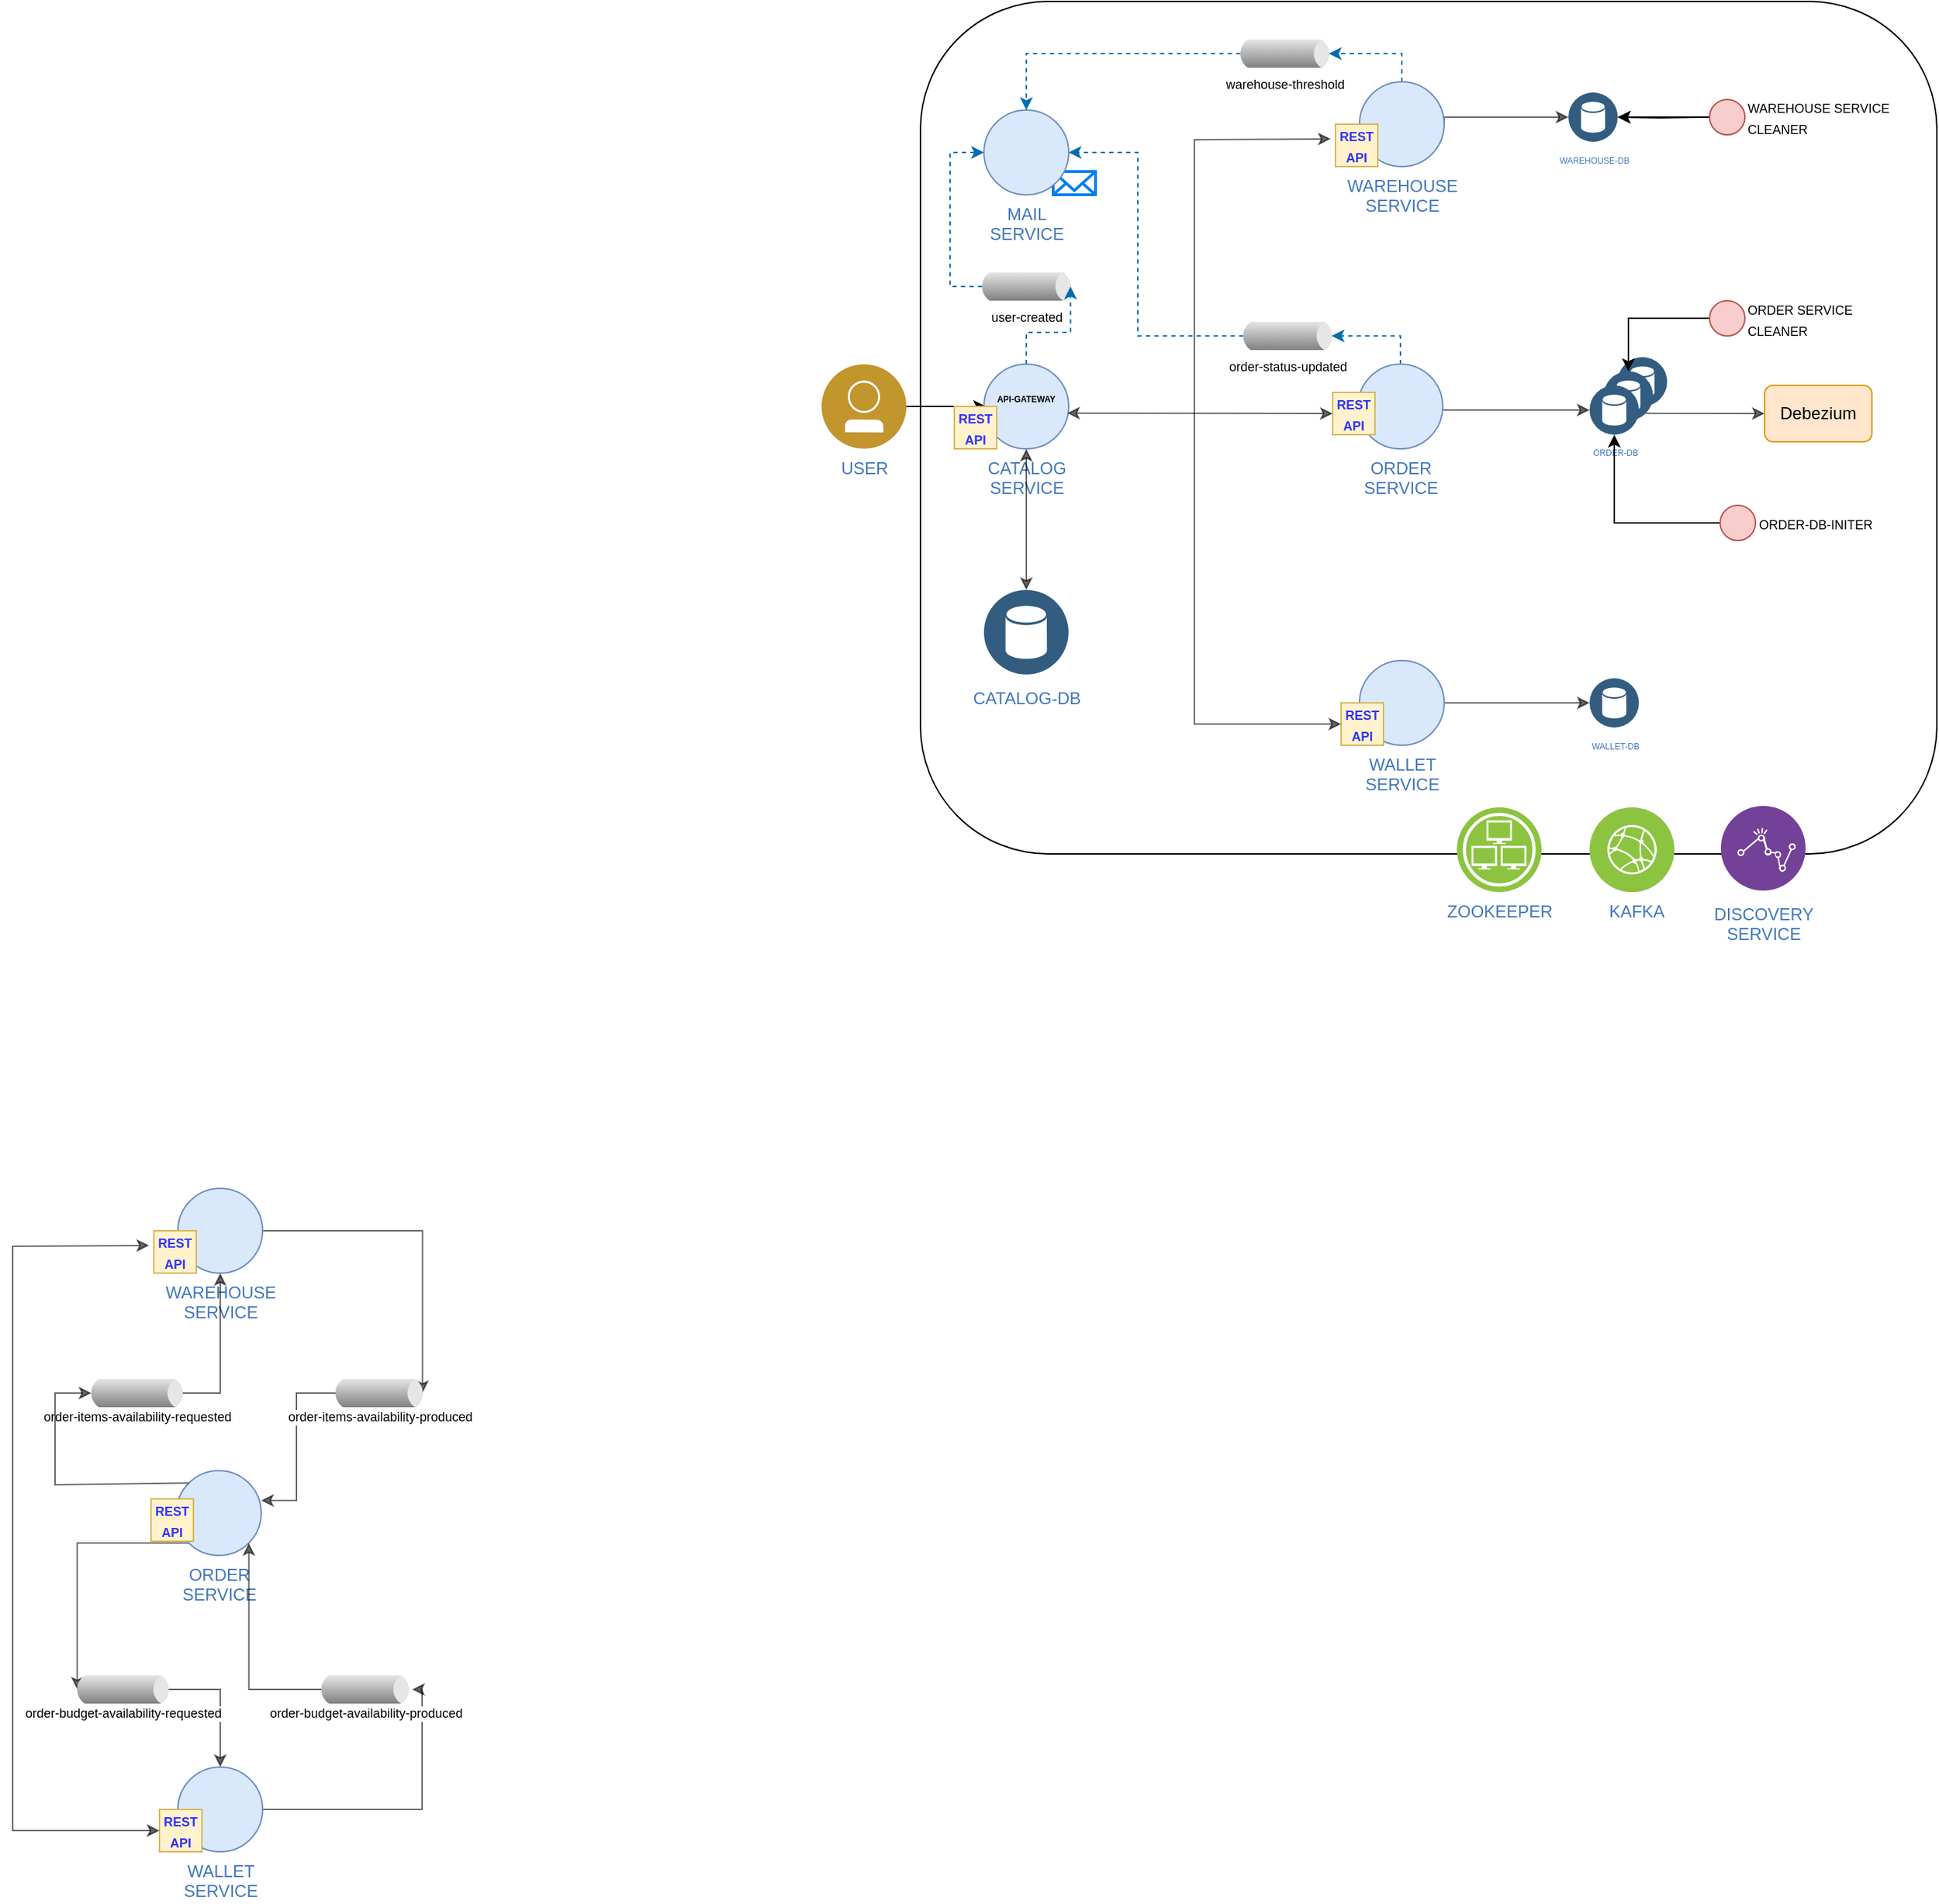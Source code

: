 <mxfile version="15.5.8" type="github">
  <diagram id="h7GPxYbChwaNLsouTysn" name="Page-1">
    <mxGraphModel dx="2719" dy="1176" grid="1" gridSize="10" guides="1" tooltips="1" connect="1" arrows="1" fold="1" page="1" pageScale="1" pageWidth="827" pageHeight="1169" math="0" shadow="0">
      <root>
        <mxCell id="0" />
        <mxCell id="1" parent="0" />
        <mxCell id="OSPFFFu9IJp6Sj2-1InF-86" value="" style="html=1;verticalLabelPosition=bottom;align=center;labelBackgroundColor=#ffffff;verticalAlign=top;strokeWidth=2;strokeColor=#0080F0;shadow=0;dashed=0;shape=mxgraph.ios7.icons.mail;" parent="1" vertex="1">
          <mxGeometry x="174" y="159.5" width="30" height="16.5" as="geometry" />
        </mxCell>
        <mxCell id="bKO2a7ua2q8myTXE1NSv-118" style="edgeStyle=orthogonalEdgeStyle;rounded=0;jumpSize=4;orthogonalLoop=1;jettySize=auto;html=1;exitX=0;exitY=0.5;exitDx=2.7;exitDy=0;exitPerimeter=0;entryX=0;entryY=0.5;entryDx=0;entryDy=0;entryPerimeter=0;dashed=1;fontSize=6;fontColor=#000000;strokeColor=#006EAF;strokeWidth=1;fillColor=#1ba1e2;" edge="1" parent="1" source="OSPFFFu9IJp6Sj2-1InF-121" target="bKO2a7ua2q8myTXE1NSv-32">
          <mxGeometry relative="1" as="geometry">
            <Array as="points">
              <mxPoint x="101" y="241" />
              <mxPoint x="101" y="146" />
            </Array>
          </mxGeometry>
        </mxCell>
        <mxCell id="OSPFFFu9IJp6Sj2-1InF-121" value="&lt;font style=&quot;font-size: 9px&quot;&gt;user-created&lt;/font&gt;" style="strokeWidth=1;outlineConnect=0;dashed=0;align=center;html=1;fontSize=9;shape=mxgraph.eip.messageChannel;verticalLabelPosition=bottom;labelBackgroundColor=#ffffff;verticalAlign=top;fillColor=default;strokeColor=none;" parent="1" vertex="1">
          <mxGeometry x="121" y="231" width="68" height="20" as="geometry" />
        </mxCell>
        <mxCell id="bKO2a7ua2q8myTXE1NSv-1" value="USER" style="aspect=fixed;perimeter=ellipsePerimeter;html=1;align=center;shadow=0;dashed=0;image;image=img/lib/ibm/users/user.svg;labelBackgroundColor=#ffffff;strokeColor=#4277BB;strokeWidth=2;fillColor=none;gradientColor=none;fontSize=12;fontColor=#4277BB;" vertex="1" parent="1">
          <mxGeometry x="10" y="296" width="60" height="60" as="geometry" />
        </mxCell>
        <mxCell id="bKO2a7ua2q8myTXE1NSv-2" value="CATALOG-DB" style="aspect=fixed;perimeter=ellipsePerimeter;html=1;align=center;shadow=0;dashed=0;image;image=img/lib/ibm/data/data_services.svg;labelBackgroundColor=#ffffff;strokeColor=#4277BB;strokeWidth=2;fillColor=none;gradientColor=none;fontSize=12;fontColor=#4277BB;spacingTop=3;" vertex="1" parent="1">
          <mxGeometry x="125" y="456" width="60" height="60" as="geometry" />
        </mxCell>
        <mxCell id="bKO2a7ua2q8myTXE1NSv-3" value="&lt;br&gt;" style="aspect=fixed;perimeter=ellipsePerimeter;html=1;align=center;shadow=0;dashed=0;image;image=img/lib/ibm/data/data_services.svg;labelBackgroundColor=#ffffff;strokeColor=#4277BB;strokeWidth=2;fillColor=none;gradientColor=none;fontSize=6;fontColor=#4277BB;spacingTop=3;" vertex="1" parent="1">
          <mxGeometry x="574" y="291" width="35" height="35" as="geometry" />
        </mxCell>
        <mxCell id="bKO2a7ua2q8myTXE1NSv-4" value="" style="endArrow=classic;html=1;rounded=0;exitX=1;exitY=0.5;exitDx=0;exitDy=0;entryX=0.75;entryY=0;entryDx=0;entryDy=0;" edge="1" parent="1" source="bKO2a7ua2q8myTXE1NSv-1" target="bKO2a7ua2q8myTXE1NSv-8">
          <mxGeometry width="50" height="50" relative="1" as="geometry">
            <mxPoint x="534" y="326" as="sourcePoint" />
            <mxPoint x="174" y="326" as="targetPoint" />
          </mxGeometry>
        </mxCell>
        <mxCell id="bKO2a7ua2q8myTXE1NSv-117" style="edgeStyle=orthogonalEdgeStyle;rounded=0;jumpSize=4;orthogonalLoop=1;jettySize=auto;html=1;exitX=0.5;exitY=0;exitDx=0;exitDy=0;exitPerimeter=0;entryX=1;entryY=0.5;entryDx=-2.7;entryDy=0;entryPerimeter=0;dashed=1;fontSize=6;fontColor=#000000;strokeColor=#006EAF;strokeWidth=1;fillColor=#1ba1e2;" edge="1" parent="1" source="bKO2a7ua2q8myTXE1NSv-7" target="OSPFFFu9IJp6Sj2-1InF-121">
          <mxGeometry relative="1" as="geometry" />
        </mxCell>
        <mxCell id="bKO2a7ua2q8myTXE1NSv-7" value="&lt;font color=&quot;#4277bb&quot;&gt;CATALOG&lt;br&gt;SERVICE&lt;/font&gt;" style="verticalLabelPosition=bottom;verticalAlign=top;html=1;shape=mxgraph.flowchart.on-page_reference;fillColor=#dae8fc;strokeColor=#6c8ebf;" vertex="1" parent="1">
          <mxGeometry x="125" y="296" width="60" height="60" as="geometry" />
        </mxCell>
        <mxCell id="bKO2a7ua2q8myTXE1NSv-8" value="&lt;font style=&quot;font-size: 9px&quot; color=&quot;#3333ff&quot;&gt;&lt;b&gt;REST&lt;br&gt;API&lt;/b&gt;&lt;/font&gt;" style="whiteSpace=wrap;html=1;aspect=fixed;fillColor=#fff2cc;strokeColor=#d6b656;" vertex="1" parent="1">
          <mxGeometry x="104" y="326" width="30" height="30" as="geometry" />
        </mxCell>
        <mxCell id="bKO2a7ua2q8myTXE1NSv-14" value="" style="endArrow=classic;startArrow=classic;html=1;rounded=0;fontSize=9;fontColor=#4277BB;entryX=0.5;entryY=1;entryDx=0;entryDy=0;entryPerimeter=0;exitX=0.5;exitY=0;exitDx=0;exitDy=0;strokeColor=default;strokeWidth=1;jumpSize=4;opacity=60;" edge="1" parent="1" source="bKO2a7ua2q8myTXE1NSv-2" target="bKO2a7ua2q8myTXE1NSv-7">
          <mxGeometry width="50" height="50" relative="1" as="geometry">
            <mxPoint x="204" y="466" as="sourcePoint" />
            <mxPoint x="254" y="416" as="targetPoint" />
          </mxGeometry>
        </mxCell>
        <mxCell id="bKO2a7ua2q8myTXE1NSv-101" style="edgeStyle=orthogonalEdgeStyle;rounded=0;jumpSize=4;orthogonalLoop=1;jettySize=auto;html=1;exitX=1;exitY=0.5;exitDx=0;exitDy=0;exitPerimeter=0;entryX=0;entryY=0.5;entryDx=0;entryDy=0;fontSize=6;fontColor=default;strokeColor=default;strokeWidth=1;opacity=60;" edge="1" parent="1" source="bKO2a7ua2q8myTXE1NSv-15" target="bKO2a7ua2q8myTXE1NSv-97">
          <mxGeometry relative="1" as="geometry">
            <Array as="points">
              <mxPoint x="450" y="329" />
            </Array>
          </mxGeometry>
        </mxCell>
        <mxCell id="bKO2a7ua2q8myTXE1NSv-113" style="edgeStyle=orthogonalEdgeStyle;jumpSize=4;orthogonalLoop=1;jettySize=auto;html=1;exitX=0.5;exitY=0;exitDx=0;exitDy=0;exitPerimeter=0;fontSize=6;fontColor=#000000;strokeColor=#006EAF;strokeWidth=1;entryX=1;entryY=0.5;entryDx=-2.7;entryDy=0;entryPerimeter=0;rounded=0;dashed=1;fillColor=#1ba1e2;" edge="1" parent="1" source="bKO2a7ua2q8myTXE1NSv-15" target="bKO2a7ua2q8myTXE1NSv-112">
          <mxGeometry relative="1" as="geometry">
            <mxPoint x="419.833" y="256" as="targetPoint" />
          </mxGeometry>
        </mxCell>
        <mxCell id="bKO2a7ua2q8myTXE1NSv-15" value="&lt;font color=&quot;#4277bb&quot;&gt;ORDER&lt;br&gt;SERVICE&lt;/font&gt;" style="verticalLabelPosition=bottom;verticalAlign=top;html=1;shape=mxgraph.flowchart.on-page_reference;fillColor=#dae8fc;strokeColor=#6c8ebf;" vertex="1" parent="1">
          <mxGeometry x="390" y="296" width="60" height="60" as="geometry" />
        </mxCell>
        <mxCell id="bKO2a7ua2q8myTXE1NSv-105" style="edgeStyle=orthogonalEdgeStyle;rounded=0;jumpSize=4;orthogonalLoop=1;jettySize=auto;html=1;exitX=1;exitY=0.5;exitDx=0;exitDy=0;exitPerimeter=0;entryX=0;entryY=0.5;entryDx=0;entryDy=0;fontSize=6;fontColor=default;strokeColor=default;strokeWidth=1;opacity=60;" edge="1" parent="1" source="bKO2a7ua2q8myTXE1NSv-18" target="bKO2a7ua2q8myTXE1NSv-102">
          <mxGeometry relative="1" as="geometry" />
        </mxCell>
        <mxCell id="bKO2a7ua2q8myTXE1NSv-18" value="&lt;font color=&quot;#4277bb&quot;&gt;WALLET&lt;br&gt;SERVICE&lt;/font&gt;" style="verticalLabelPosition=bottom;verticalAlign=top;html=1;shape=mxgraph.flowchart.on-page_reference;fillColor=#dae8fc;strokeColor=#6c8ebf;" vertex="1" parent="1">
          <mxGeometry x="391" y="506" width="60" height="60" as="geometry" />
        </mxCell>
        <mxCell id="bKO2a7ua2q8myTXE1NSv-104" style="edgeStyle=orthogonalEdgeStyle;rounded=0;jumpSize=4;orthogonalLoop=1;jettySize=auto;html=1;exitX=1;exitY=0.5;exitDx=0;exitDy=0;exitPerimeter=0;entryX=0;entryY=0.5;entryDx=0;entryDy=0;fontSize=6;fontColor=default;strokeColor=default;strokeWidth=1;opacity=60;" edge="1" parent="1" source="bKO2a7ua2q8myTXE1NSv-19" target="bKO2a7ua2q8myTXE1NSv-103">
          <mxGeometry relative="1" as="geometry">
            <Array as="points">
              <mxPoint x="451" y="121" />
              <mxPoint x="539" y="121" />
            </Array>
          </mxGeometry>
        </mxCell>
        <mxCell id="bKO2a7ua2q8myTXE1NSv-121" style="edgeStyle=orthogonalEdgeStyle;rounded=0;jumpSize=4;orthogonalLoop=1;jettySize=auto;html=1;exitX=0.5;exitY=0;exitDx=0;exitDy=0;exitPerimeter=0;entryX=1;entryY=0.5;entryDx=-2.7;entryDy=0;entryPerimeter=0;dashed=1;fontSize=6;fontColor=#000000;strokeColor=#006EAF;strokeWidth=1;fillColor=#1ba1e2;" edge="1" parent="1" source="bKO2a7ua2q8myTXE1NSv-19" target="bKO2a7ua2q8myTXE1NSv-119">
          <mxGeometry relative="1" as="geometry">
            <Array as="points">
              <mxPoint x="421" y="76" />
            </Array>
          </mxGeometry>
        </mxCell>
        <mxCell id="bKO2a7ua2q8myTXE1NSv-19" value="&lt;font color=&quot;#4277bb&quot;&gt;WAREHOUSE&lt;br&gt;SERVICE&lt;/font&gt;" style="verticalLabelPosition=bottom;verticalAlign=top;html=1;shape=mxgraph.flowchart.on-page_reference;fillColor=#dae8fc;strokeColor=#6c8ebf;" vertex="1" parent="1">
          <mxGeometry x="391" y="96" width="60" height="60" as="geometry" />
        </mxCell>
        <mxCell id="bKO2a7ua2q8myTXE1NSv-20" value="&lt;font style=&quot;font-size: 9px&quot; color=&quot;#3333ff&quot;&gt;&lt;b&gt;REST&lt;br&gt;API&lt;/b&gt;&lt;/font&gt;" style="whiteSpace=wrap;html=1;aspect=fixed;fillColor=#fff2cc;strokeColor=#d6b656;" vertex="1" parent="1">
          <mxGeometry x="372" y="316" width="30" height="30" as="geometry" />
        </mxCell>
        <mxCell id="bKO2a7ua2q8myTXE1NSv-21" value="&lt;font style=&quot;font-size: 9px&quot; color=&quot;#3333ff&quot;&gt;&lt;b&gt;REST&lt;br&gt;API&lt;/b&gt;&lt;/font&gt;" style="whiteSpace=wrap;html=1;aspect=fixed;fillColor=#fff2cc;strokeColor=#d6b656;" vertex="1" parent="1">
          <mxGeometry x="378" y="536" width="30" height="30" as="geometry" />
        </mxCell>
        <mxCell id="bKO2a7ua2q8myTXE1NSv-22" value="&lt;font style=&quot;font-size: 9px&quot; color=&quot;#3333ff&quot;&gt;&lt;b&gt;REST&lt;br&gt;API&lt;/b&gt;&lt;/font&gt;" style="whiteSpace=wrap;html=1;aspect=fixed;fillColor=#fff2cc;strokeColor=#d6b656;" vertex="1" parent="1">
          <mxGeometry x="374" y="126" width="30" height="30" as="geometry" />
        </mxCell>
        <mxCell id="bKO2a7ua2q8myTXE1NSv-32" value="&lt;font color=&quot;#4277bb&quot;&gt;MAIL&lt;br&gt;SERVICE&lt;/font&gt;" style="verticalLabelPosition=bottom;verticalAlign=top;html=1;shape=mxgraph.flowchart.on-page_reference;fillColor=#dae8fc;strokeColor=#6c8ebf;" vertex="1" parent="1">
          <mxGeometry x="125" y="116" width="60" height="60" as="geometry" />
        </mxCell>
        <mxCell id="bKO2a7ua2q8myTXE1NSv-38" value="" style="endArrow=classic;startArrow=classic;html=1;rounded=0;fontSize=6;fontColor=default;strokeColor=default;strokeWidth=1;opacity=60;jumpSize=4;entryX=0;entryY=0.5;entryDx=0;entryDy=0;exitX=0.983;exitY=0.578;exitDx=0;exitDy=0;exitPerimeter=0;" edge="1" parent="1" source="bKO2a7ua2q8myTXE1NSv-7" target="bKO2a7ua2q8myTXE1NSv-20">
          <mxGeometry width="50" height="50" relative="1" as="geometry">
            <mxPoint x="264" y="366" as="sourcePoint" />
            <mxPoint x="314" y="316" as="targetPoint" />
          </mxGeometry>
        </mxCell>
        <mxCell id="bKO2a7ua2q8myTXE1NSv-42" value="" style="endArrow=classic;startArrow=classic;html=1;rounded=0;fontSize=6;fontColor=default;strokeColor=default;strokeWidth=1;opacity=60;jumpSize=4;entryX=-0.114;entryY=0.314;entryDx=0;entryDy=0;entryPerimeter=0;exitX=0;exitY=0.5;exitDx=0;exitDy=0;" edge="1" parent="1" source="bKO2a7ua2q8myTXE1NSv-21">
          <mxGeometry width="50" height="50" relative="1" as="geometry">
            <mxPoint x="371" y="477" as="sourcePoint" />
            <mxPoint x="370.58" y="136.42" as="targetPoint" />
            <Array as="points">
              <mxPoint x="274" y="551" />
              <mxPoint x="274" y="137" />
            </Array>
          </mxGeometry>
        </mxCell>
        <mxCell id="bKO2a7ua2q8myTXE1NSv-77" style="edgeStyle=orthogonalEdgeStyle;rounded=0;jumpSize=4;orthogonalLoop=1;jettySize=auto;html=1;exitX=0.145;exitY=0.855;exitDx=0;exitDy=0;exitPerimeter=0;entryX=0;entryY=0.5;entryDx=2.7;entryDy=0;entryPerimeter=0;fontSize=6;fontColor=default;strokeColor=default;strokeWidth=1;opacity=60;" edge="1" parent="1" source="bKO2a7ua2q8myTXE1NSv-78" target="bKO2a7ua2q8myTXE1NSv-93">
          <mxGeometry relative="1" as="geometry" />
        </mxCell>
        <mxCell id="bKO2a7ua2q8myTXE1NSv-78" value="&lt;font color=&quot;#4277bb&quot;&gt;ORDER&lt;br&gt;SERVICE&lt;/font&gt;" style="verticalLabelPosition=bottom;verticalAlign=top;html=1;shape=mxgraph.flowchart.on-page_reference;fillColor=#dae8fc;strokeColor=#6c8ebf;" vertex="1" parent="1">
          <mxGeometry x="-447" y="1080" width="60" height="60" as="geometry" />
        </mxCell>
        <mxCell id="bKO2a7ua2q8myTXE1NSv-79" style="edgeStyle=orthogonalEdgeStyle;rounded=0;jumpSize=4;orthogonalLoop=1;jettySize=auto;html=1;exitX=1;exitY=0.5;exitDx=0;exitDy=0;exitPerimeter=0;fontSize=6;fontColor=default;strokeColor=default;strokeWidth=1;opacity=60;" edge="1" parent="1" source="bKO2a7ua2q8myTXE1NSv-80" target="bKO2a7ua2q8myTXE1NSv-95">
          <mxGeometry relative="1" as="geometry">
            <mxPoint x="-273" y="1210" as="targetPoint" />
            <Array as="points">
              <mxPoint x="-273" y="1320" />
              <mxPoint x="-273" y="1235" />
            </Array>
          </mxGeometry>
        </mxCell>
        <mxCell id="bKO2a7ua2q8myTXE1NSv-80" value="&lt;font color=&quot;#4277bb&quot;&gt;WALLET&lt;br&gt;SERVICE&lt;/font&gt;" style="verticalLabelPosition=bottom;verticalAlign=top;html=1;shape=mxgraph.flowchart.on-page_reference;fillColor=#dae8fc;strokeColor=#6c8ebf;" vertex="1" parent="1">
          <mxGeometry x="-446" y="1290" width="60" height="60" as="geometry" />
        </mxCell>
        <mxCell id="bKO2a7ua2q8myTXE1NSv-81" style="edgeStyle=orthogonalEdgeStyle;rounded=0;jumpSize=4;orthogonalLoop=1;jettySize=auto;html=1;exitX=1;exitY=0.5;exitDx=0;exitDy=0;exitPerimeter=0;fontSize=6;fontColor=default;strokeColor=default;strokeWidth=1;opacity=60;entryX=1;entryY=0.5;entryDx=-2.7;entryDy=0;entryPerimeter=0;" edge="1" parent="1" source="bKO2a7ua2q8myTXE1NSv-82" target="bKO2a7ua2q8myTXE1NSv-89">
          <mxGeometry relative="1" as="geometry">
            <mxPoint x="-263" y="1030" as="targetPoint" />
          </mxGeometry>
        </mxCell>
        <mxCell id="bKO2a7ua2q8myTXE1NSv-82" value="&lt;font color=&quot;#4277bb&quot;&gt;WAREHOUSE&lt;br&gt;SERVICE&lt;/font&gt;" style="verticalLabelPosition=bottom;verticalAlign=top;html=1;shape=mxgraph.flowchart.on-page_reference;fillColor=#dae8fc;strokeColor=#6c8ebf;" vertex="1" parent="1">
          <mxGeometry x="-446" y="880" width="60" height="60" as="geometry" />
        </mxCell>
        <mxCell id="bKO2a7ua2q8myTXE1NSv-83" value="&lt;font style=&quot;font-size: 9px&quot; color=&quot;#3333ff&quot;&gt;&lt;b&gt;REST&lt;br&gt;API&lt;/b&gt;&lt;/font&gt;" style="whiteSpace=wrap;html=1;aspect=fixed;fillColor=#fff2cc;strokeColor=#d6b656;" vertex="1" parent="1">
          <mxGeometry x="-465" y="1100" width="30" height="30" as="geometry" />
        </mxCell>
        <mxCell id="bKO2a7ua2q8myTXE1NSv-84" value="&lt;font style=&quot;font-size: 9px&quot; color=&quot;#3333ff&quot;&gt;&lt;b&gt;REST&lt;br&gt;API&lt;/b&gt;&lt;/font&gt;" style="whiteSpace=wrap;html=1;aspect=fixed;fillColor=#fff2cc;strokeColor=#d6b656;" vertex="1" parent="1">
          <mxGeometry x="-459" y="1320" width="30" height="30" as="geometry" />
        </mxCell>
        <mxCell id="bKO2a7ua2q8myTXE1NSv-85" value="&lt;font style=&quot;font-size: 9px&quot; color=&quot;#3333ff&quot;&gt;&lt;b&gt;REST&lt;br&gt;API&lt;/b&gt;&lt;/font&gt;" style="whiteSpace=wrap;html=1;aspect=fixed;fillColor=#fff2cc;strokeColor=#d6b656;" vertex="1" parent="1">
          <mxGeometry x="-463" y="910" width="30" height="30" as="geometry" />
        </mxCell>
        <mxCell id="bKO2a7ua2q8myTXE1NSv-86" style="edgeStyle=orthogonalEdgeStyle;rounded=0;jumpSize=4;orthogonalLoop=1;jettySize=auto;html=1;exitX=1;exitY=0.5;exitDx=-2.7;exitDy=0;exitPerimeter=0;fontSize=6;fontColor=default;strokeColor=default;strokeWidth=1;opacity=60;" edge="1" parent="1" source="bKO2a7ua2q8myTXE1NSv-87" target="bKO2a7ua2q8myTXE1NSv-82">
          <mxGeometry relative="1" as="geometry">
            <mxPoint x="-413" y="1025.143" as="targetPoint" />
            <Array as="points">
              <mxPoint x="-416" y="1025" />
            </Array>
          </mxGeometry>
        </mxCell>
        <mxCell id="bKO2a7ua2q8myTXE1NSv-87" value="&lt;font style=&quot;font-size: 9px&quot;&gt;order-items-availability-requested&lt;/font&gt;" style="strokeWidth=1;outlineConnect=0;dashed=0;align=center;html=1;fontSize=9;shape=mxgraph.eip.messageChannel;verticalLabelPosition=bottom;labelBackgroundColor=default;verticalAlign=top;fillColor=default;strokeColor=none;fontColor=default;" vertex="1" parent="1">
          <mxGeometry x="-510" y="1020" width="70" height="10" as="geometry" />
        </mxCell>
        <mxCell id="bKO2a7ua2q8myTXE1NSv-88" style="edgeStyle=orthogonalEdgeStyle;rounded=0;jumpSize=4;orthogonalLoop=1;jettySize=auto;html=1;exitX=1;exitY=0.5;exitDx=-2.7;exitDy=0;exitPerimeter=0;entryX=1;entryY=0.352;entryDx=0;entryDy=0;entryPerimeter=0;fontSize=6;fontColor=default;strokeColor=default;strokeWidth=1;opacity=60;" edge="1" parent="1" source="bKO2a7ua2q8myTXE1NSv-89" target="bKO2a7ua2q8myTXE1NSv-78">
          <mxGeometry relative="1" as="geometry" />
        </mxCell>
        <mxCell id="bKO2a7ua2q8myTXE1NSv-89" value="&lt;font style=&quot;font-size: 9px&quot;&gt;order-items-availability-produced&lt;br&gt;&lt;/font&gt;" style="strokeWidth=1;outlineConnect=0;dashed=0;align=center;html=1;fontSize=9;shape=mxgraph.eip.messageChannel;verticalLabelPosition=bottom;labelBackgroundColor=#ffffff;verticalAlign=top;strokeColor=none;" vertex="1" parent="1">
          <mxGeometry x="-337" y="1020" width="67" height="10" as="geometry" />
        </mxCell>
        <mxCell id="bKO2a7ua2q8myTXE1NSv-90" value="" style="endArrow=classic;startArrow=classic;html=1;rounded=0;fontSize=6;fontColor=default;strokeColor=default;strokeWidth=1;opacity=60;jumpSize=4;entryX=-0.114;entryY=0.314;entryDx=0;entryDy=0;entryPerimeter=0;exitX=0;exitY=0.5;exitDx=0;exitDy=0;" edge="1" parent="1" source="bKO2a7ua2q8myTXE1NSv-84">
          <mxGeometry width="50" height="50" relative="1" as="geometry">
            <mxPoint x="-466" y="1261" as="sourcePoint" />
            <mxPoint x="-466.42" y="920.42" as="targetPoint" />
            <Array as="points">
              <mxPoint x="-563" y="1335" />
              <mxPoint x="-563" y="921" />
            </Array>
          </mxGeometry>
        </mxCell>
        <mxCell id="bKO2a7ua2q8myTXE1NSv-91" value="" style="endArrow=classic;html=1;rounded=0;fontSize=6;fontColor=default;strokeColor=default;strokeWidth=1;opacity=60;jumpSize=4;exitX=0.145;exitY=0.145;exitDx=0;exitDy=0;exitPerimeter=0;entryX=0;entryY=0.5;entryDx=2.7;entryDy=0;entryPerimeter=0;" edge="1" parent="1" source="bKO2a7ua2q8myTXE1NSv-78" target="bKO2a7ua2q8myTXE1NSv-87">
          <mxGeometry width="50" height="50" relative="1" as="geometry">
            <mxPoint x="-393" y="1140" as="sourcePoint" />
            <mxPoint x="-533" y="1000" as="targetPoint" />
            <Array as="points">
              <mxPoint x="-533" y="1090" />
              <mxPoint x="-533" y="1025" />
            </Array>
          </mxGeometry>
        </mxCell>
        <mxCell id="bKO2a7ua2q8myTXE1NSv-92" style="edgeStyle=orthogonalEdgeStyle;rounded=0;jumpSize=4;orthogonalLoop=1;jettySize=auto;html=1;exitX=1;exitY=0.5;exitDx=-2.7;exitDy=0;exitPerimeter=0;fontSize=6;fontColor=default;strokeColor=default;strokeWidth=1;opacity=60;" edge="1" parent="1" source="bKO2a7ua2q8myTXE1NSv-93" target="bKO2a7ua2q8myTXE1NSv-80">
          <mxGeometry relative="1" as="geometry" />
        </mxCell>
        <mxCell id="bKO2a7ua2q8myTXE1NSv-93" value="&lt;font style=&quot;font-size: 9px&quot;&gt;order-budget-availability-requested&lt;/font&gt;" style="strokeWidth=1;outlineConnect=0;dashed=0;align=center;html=1;fontSize=9;shape=mxgraph.eip.messageChannel;verticalLabelPosition=bottom;labelBackgroundColor=default;verticalAlign=top;fillColor=default;strokeColor=none;fontColor=default;" vertex="1" parent="1">
          <mxGeometry x="-520" y="1230" width="70" height="10" as="geometry" />
        </mxCell>
        <mxCell id="bKO2a7ua2q8myTXE1NSv-94" style="edgeStyle=orthogonalEdgeStyle;rounded=0;jumpSize=4;orthogonalLoop=1;jettySize=auto;html=1;exitX=1;exitY=0.5;exitDx=-2.7;exitDy=0;exitPerimeter=0;entryX=0.855;entryY=0.855;entryDx=0;entryDy=0;entryPerimeter=0;fontSize=6;fontColor=default;strokeColor=default;strokeWidth=1;opacity=60;" edge="1" parent="1" source="bKO2a7ua2q8myTXE1NSv-95" target="bKO2a7ua2q8myTXE1NSv-78">
          <mxGeometry relative="1" as="geometry" />
        </mxCell>
        <mxCell id="bKO2a7ua2q8myTXE1NSv-95" value="&lt;font style=&quot;font-size: 9px&quot;&gt;order-budget-availability-produced&lt;br&gt;&lt;/font&gt;" style="strokeWidth=1;outlineConnect=0;dashed=0;align=center;html=1;fontSize=9;shape=mxgraph.eip.messageChannel;verticalLabelPosition=bottom;labelBackgroundColor=#ffffff;verticalAlign=top;strokeColor=none;" vertex="1" parent="1">
          <mxGeometry x="-347" y="1230" width="67" height="10" as="geometry" />
        </mxCell>
        <mxCell id="bKO2a7ua2q8myTXE1NSv-96" value="" style="aspect=fixed;perimeter=ellipsePerimeter;html=1;align=center;shadow=0;dashed=0;image;image=img/lib/ibm/data/data_services.svg;labelBackgroundColor=#ffffff;strokeColor=#4277BB;strokeWidth=2;fillColor=none;gradientColor=none;fontSize=6;fontColor=#4277BB;spacingTop=3;" vertex="1" parent="1">
          <mxGeometry x="564" y="301" width="35" height="35" as="geometry" />
        </mxCell>
        <mxCell id="bKO2a7ua2q8myTXE1NSv-97" value="ORDER-DB&lt;br style=&quot;font-size: 6px;&quot;&gt;" style="aspect=fixed;perimeter=ellipsePerimeter;html=1;align=center;shadow=0;dashed=0;image;image=img/lib/ibm/data/data_services.svg;labelBackgroundColor=#ffffff;strokeColor=#4277BB;strokeWidth=2;fillColor=none;gradientColor=none;fontSize=6;fontColor=#4277BB;spacingTop=3;" vertex="1" parent="1">
          <mxGeometry x="554" y="311" width="35" height="35" as="geometry" />
        </mxCell>
        <mxCell id="bKO2a7ua2q8myTXE1NSv-102" value="WALLET-DB" style="aspect=fixed;perimeter=ellipsePerimeter;html=1;align=center;shadow=0;dashed=0;image;image=img/lib/ibm/data/data_services.svg;labelBackgroundColor=#ffffff;strokeColor=#4277BB;strokeWidth=2;fillColor=none;gradientColor=none;fontSize=6;fontColor=#4277BB;spacingTop=3;" vertex="1" parent="1">
          <mxGeometry x="554" y="518.5" width="35" height="35" as="geometry" />
        </mxCell>
        <mxCell id="bKO2a7ua2q8myTXE1NSv-103" value="WAREHOUSE-DB" style="aspect=fixed;perimeter=ellipsePerimeter;html=1;align=center;shadow=0;dashed=0;image;image=img/lib/ibm/data/data_services.svg;labelBackgroundColor=#ffffff;strokeColor=#4277BB;strokeWidth=2;fillColor=none;gradientColor=none;fontSize=6;fontColor=#4277BB;spacingTop=3;" vertex="1" parent="1">
          <mxGeometry x="539" y="103.5" width="35" height="35" as="geometry" />
        </mxCell>
        <mxCell id="bKO2a7ua2q8myTXE1NSv-106" value="Debezium" style="rounded=1;whiteSpace=wrap;html=1;fillColor=#ffe6cc;strokeColor=#d79b00;" vertex="1" parent="1">
          <mxGeometry x="678" y="311" width="76" height="40" as="geometry" />
        </mxCell>
        <mxCell id="bKO2a7ua2q8myTXE1NSv-108" value="API-GATEWAY" style="rounded=1;whiteSpace=wrap;html=1;fontSize=6;fillColor=none;strokeColor=none;fontColor=#000000;fontStyle=1" vertex="1" parent="1">
          <mxGeometry x="130" y="311" width="50" height="20" as="geometry" />
        </mxCell>
        <mxCell id="bKO2a7ua2q8myTXE1NSv-110" value="" style="endArrow=classic;html=1;rounded=0;fontSize=6;fontColor=#000000;strokeColor=default;strokeWidth=1;opacity=60;jumpSize=4;entryX=0;entryY=0.5;entryDx=0;entryDy=0;exitX=1;exitY=1;exitDx=0;exitDy=0;" edge="1" parent="1" source="bKO2a7ua2q8myTXE1NSv-96" target="bKO2a7ua2q8myTXE1NSv-106">
          <mxGeometry width="50" height="50" relative="1" as="geometry">
            <mxPoint x="624" y="396" as="sourcePoint" />
            <mxPoint x="674" y="346" as="targetPoint" />
          </mxGeometry>
        </mxCell>
        <mxCell id="bKO2a7ua2q8myTXE1NSv-114" style="edgeStyle=orthogonalEdgeStyle;rounded=0;jumpSize=4;orthogonalLoop=1;jettySize=auto;html=1;exitX=0;exitY=0.5;exitDx=2.7;exitDy=0;exitPerimeter=0;dashed=1;fontSize=6;fontColor=#000000;strokeColor=#006EAF;strokeWidth=1;entryX=1;entryY=0.5;entryDx=0;entryDy=0;entryPerimeter=0;fillColor=#1ba1e2;" edge="1" parent="1" source="bKO2a7ua2q8myTXE1NSv-112" target="bKO2a7ua2q8myTXE1NSv-32">
          <mxGeometry relative="1" as="geometry">
            <mxPoint x="255" y="136" as="targetPoint" />
            <Array as="points">
              <mxPoint x="234" y="276" />
              <mxPoint x="234" y="146" />
            </Array>
          </mxGeometry>
        </mxCell>
        <mxCell id="bKO2a7ua2q8myTXE1NSv-112" value="&lt;font style=&quot;font-size: 9px&quot;&gt;order-status-updated&lt;/font&gt;" style="strokeWidth=1;outlineConnect=0;dashed=0;align=center;html=1;fontSize=9;shape=mxgraph.eip.messageChannel;verticalLabelPosition=bottom;labelBackgroundColor=#ffffff;verticalAlign=top;fillColor=default;strokeColor=none;" vertex="1" parent="1">
          <mxGeometry x="306" y="266" width="68" height="20" as="geometry" />
        </mxCell>
        <mxCell id="bKO2a7ua2q8myTXE1NSv-122" style="edgeStyle=orthogonalEdgeStyle;rounded=0;jumpSize=4;orthogonalLoop=1;jettySize=auto;html=1;exitX=0;exitY=0.5;exitDx=2.7;exitDy=0;exitPerimeter=0;dashed=1;fontSize=6;fontColor=#000000;strokeColor=#006EAF;strokeWidth=1;entryX=0.5;entryY=0;entryDx=0;entryDy=0;entryPerimeter=0;fillColor=#1ba1e2;" edge="1" parent="1" source="bKO2a7ua2q8myTXE1NSv-119" target="bKO2a7ua2q8myTXE1NSv-32">
          <mxGeometry relative="1" as="geometry">
            <mxPoint x="144" y="76" as="targetPoint" />
          </mxGeometry>
        </mxCell>
        <mxCell id="bKO2a7ua2q8myTXE1NSv-119" value="warehouse-threshold" style="strokeWidth=1;outlineConnect=0;dashed=0;align=center;html=1;fontSize=9;shape=mxgraph.eip.messageChannel;verticalLabelPosition=bottom;labelBackgroundColor=#ffffff;verticalAlign=top;fillColor=default;strokeColor=none;" vertex="1" parent="1">
          <mxGeometry x="304" y="66" width="68" height="20" as="geometry" />
        </mxCell>
        <mxCell id="bKO2a7ua2q8myTXE1NSv-126" style="edgeStyle=orthogonalEdgeStyle;rounded=0;jumpSize=4;orthogonalLoop=1;jettySize=auto;html=1;exitX=0;exitY=0.5;exitDx=0;exitDy=0;fontSize=6;fontColor=#000000;strokeColor=default;strokeWidth=1;" edge="1" parent="1" target="bKO2a7ua2q8myTXE1NSv-103">
          <mxGeometry relative="1" as="geometry">
            <mxPoint x="634" y="121" as="sourcePoint" />
          </mxGeometry>
        </mxCell>
        <mxCell id="bKO2a7ua2q8myTXE1NSv-128" style="edgeStyle=orthogonalEdgeStyle;rounded=0;jumpSize=4;orthogonalLoop=1;jettySize=auto;html=1;exitX=0;exitY=0.5;exitDx=0;exitDy=0;entryX=0.5;entryY=0;entryDx=0;entryDy=0;fontSize=6;fontColor=#000000;strokeColor=default;strokeWidth=1;exitPerimeter=0;" edge="1" parent="1" source="bKO2a7ua2q8myTXE1NSv-130" target="bKO2a7ua2q8myTXE1NSv-96">
          <mxGeometry relative="1" as="geometry">
            <mxPoint x="634" y="261" as="sourcePoint" />
          </mxGeometry>
        </mxCell>
        <mxCell id="bKO2a7ua2q8myTXE1NSv-130" value="&lt;font style=&quot;font-size: 9px ; line-height: 0.6&quot;&gt;ORDER SERVICE&lt;br&gt;CLEANER&lt;/font&gt;" style="verticalLabelPosition=middle;verticalAlign=middle;html=1;shape=mxgraph.flowchart.on-page_reference;fillColor=#f8cecc;strokeColor=#b85450;horizontal=1;labelPosition=right;align=left;labelBackgroundColor=default;" vertex="1" parent="1">
          <mxGeometry x="639" y="251" width="25" height="25" as="geometry" />
        </mxCell>
        <mxCell id="bKO2a7ua2q8myTXE1NSv-136" value="" style="edgeStyle=orthogonalEdgeStyle;rounded=0;jumpSize=4;orthogonalLoop=1;jettySize=auto;html=1;fontSize=9;fontColor=#000000;strokeColor=default;strokeWidth=1;exitX=0;exitY=0.5;exitDx=0;exitDy=0;exitPerimeter=0;" edge="1" parent="1" source="bKO2a7ua2q8myTXE1NSv-135" target="bKO2a7ua2q8myTXE1NSv-103">
          <mxGeometry relative="1" as="geometry" />
        </mxCell>
        <mxCell id="bKO2a7ua2q8myTXE1NSv-135" value="&lt;font style=&quot;font-size: 9px ; line-height: 0.6&quot;&gt;WAREHOUSE SERVICE&lt;br&gt;CLEANER&lt;/font&gt;" style="verticalLabelPosition=middle;verticalAlign=middle;html=1;shape=mxgraph.flowchart.on-page_reference;fillColor=#f8cecc;strokeColor=#b85450;horizontal=1;labelPosition=right;align=left;labelBackgroundColor=default;" vertex="1" parent="1">
          <mxGeometry x="639" y="108.5" width="25" height="25" as="geometry" />
        </mxCell>
        <mxCell id="bKO2a7ua2q8myTXE1NSv-137" style="edgeStyle=orthogonalEdgeStyle;rounded=0;jumpSize=4;orthogonalLoop=1;jettySize=auto;html=1;exitX=0;exitY=0.5;exitDx=0;exitDy=0;entryX=0.5;entryY=1;entryDx=0;entryDy=0;fontSize=6;fontColor=#000000;strokeColor=default;strokeWidth=1;exitPerimeter=0;" edge="1" parent="1" source="bKO2a7ua2q8myTXE1NSv-138" target="bKO2a7ua2q8myTXE1NSv-97">
          <mxGeometry relative="1" as="geometry">
            <mxPoint x="641.51" y="406" as="sourcePoint" />
            <mxPoint x="589.01" y="446" as="targetPoint" />
            <Array as="points">
              <mxPoint x="571" y="409" />
            </Array>
          </mxGeometry>
        </mxCell>
        <mxCell id="bKO2a7ua2q8myTXE1NSv-138" value="&lt;font style=&quot;font-size: 9px ; line-height: 0.6&quot;&gt;ORDER-DB-INITER&lt;/font&gt;" style="verticalLabelPosition=middle;verticalAlign=middle;html=1;shape=mxgraph.flowchart.on-page_reference;fillColor=#f8cecc;strokeColor=#b85450;horizontal=1;labelPosition=right;align=left;labelBackgroundColor=default;" vertex="1" parent="1">
          <mxGeometry x="646.51" y="396" width="25" height="25" as="geometry" />
        </mxCell>
        <mxCell id="bKO2a7ua2q8myTXE1NSv-139" value="" style="rounded=1;whiteSpace=wrap;html=1;labelBackgroundColor=default;fontSize=9;align=left;verticalAlign=middle;fillColor=none;" vertex="1" parent="1">
          <mxGeometry x="80" y="39" width="720" height="604" as="geometry" />
        </mxCell>
        <mxCell id="bKO2a7ua2q8myTXE1NSv-144" value="KAFKA" style="aspect=fixed;perimeter=ellipsePerimeter;html=1;align=center;shadow=0;image;image=img/lib/ibm/infrastructure/edge_services.svg;labelBackgroundColor=none;strokeColor=none;strokeWidth=2;fillColor=#808080;gradientColor=none;fontSize=12;fontColor=#4277BB;rounded=0;verticalAlign=top;spacingLeft=5;" vertex="1" parent="1">
          <mxGeometry x="554" y="610" width="60" height="60" as="geometry" />
        </mxCell>
        <mxCell id="bKO2a7ua2q8myTXE1NSv-6" value="DISCOVERY&lt;div&gt;SERVICE&lt;/div&gt;" style="aspect=fixed;perimeter=ellipsePerimeter;html=1;align=center;shadow=0;dashed=0;image;image=img/lib/ibm/analytics/analytics.svg;labelBackgroundColor=#ffffff;strokeColor=#4277BB;strokeWidth=2;fillColor=none;gradientColor=none;fontSize=12;fontColor=#4277BB;spacingTop=3;" vertex="1" parent="1">
          <mxGeometry x="647" y="609" width="60" height="60" as="geometry" />
        </mxCell>
        <mxCell id="bKO2a7ua2q8myTXE1NSv-147" value="ZOOKEEPER" style="aspect=fixed;perimeter=ellipsePerimeter;html=1;align=center;shadow=0;dashed=0;image;image=img/lib/ibm/infrastructure/infrastructure_services.svg;labelBackgroundColor=none;strokeColor=#4277BB;strokeWidth=2;fillColor=none;gradientColor=none;fontSize=12;fontColor=#4277BB;" vertex="1" parent="1">
          <mxGeometry x="460" y="610" width="60" height="60" as="geometry" />
        </mxCell>
      </root>
    </mxGraphModel>
  </diagram>
</mxfile>

